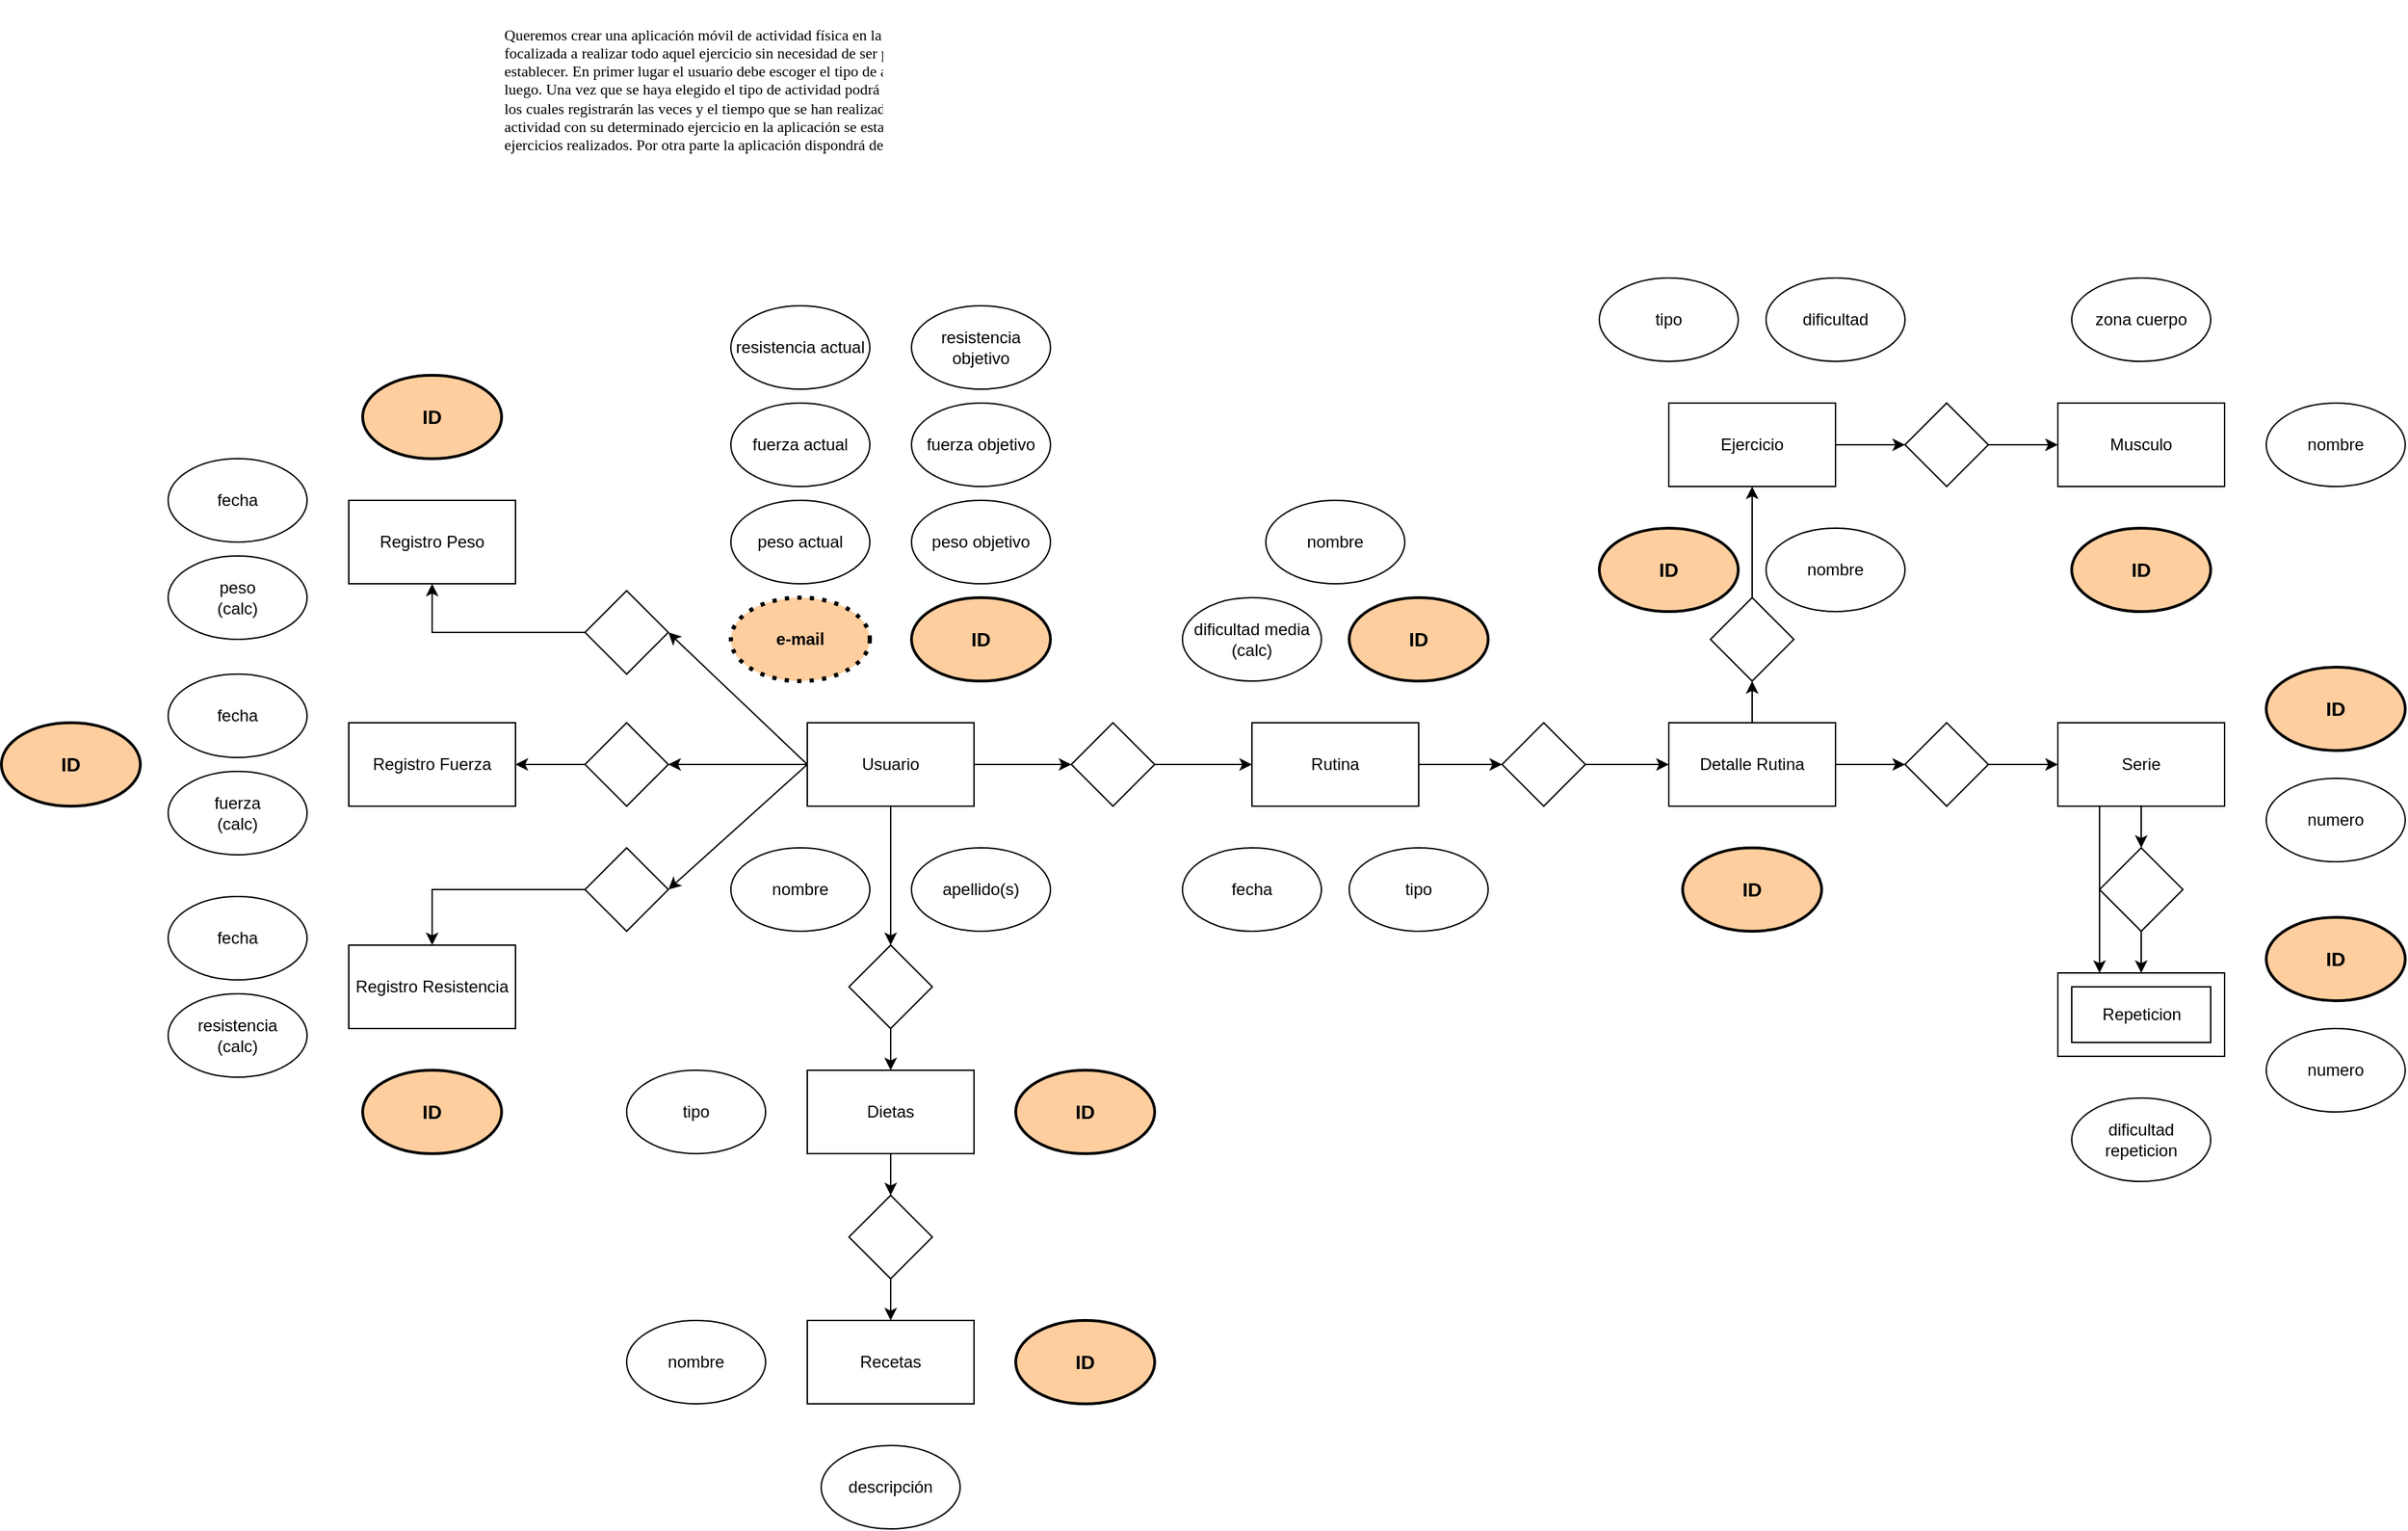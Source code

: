 <mxfile version="22.1.11" type="github">
  <diagram name="Página-1" id="_bR8Y0PelfN_u2xStO4r">
    <mxGraphModel dx="3695" dy="1476" grid="1" gridSize="10" guides="1" tooltips="1" connect="1" arrows="1" fold="1" page="1" pageScale="1" pageWidth="827" pageHeight="1169" math="0" shadow="0">
      <root>
        <mxCell id="0" />
        <mxCell id="1" parent="0" />
        <mxCell id="4WxtduSmjNVkcB8dckDW-1" value="&lt;p style=&quot;line-height: 1.8; margin-top: 0pt; margin-bottom: 0pt; font-size: 11px;&quot; dir=&quot;ltr&quot;&gt;&lt;/p&gt;&lt;div style=&quot;font-size: 11px;&quot;&gt;&lt;/div&gt;&lt;span style=&quot;font-size: 11px; background-color: transparent; font-variant-numeric: normal; font-variant-east-asian: normal; font-variant-alternates: normal; font-variant-position: normal; vertical-align: baseline;&quot;&gt;Queremos crear una aplicación móvil de actividad física en la que se registren de manera individual el usuario y el ejercicio que desea realizar. Esta aplicación está focalizada a realizar todo aquel ejercicio sin necesidad de ser profesional pudiendo elegir el nivel de esfuerzo y de dificultad que desees en la rutina que quieras establecer. En primer lugar el usuario debe escoger el tipo de actividad a la que se quiere someter ya sea cardio, levantamiento de pesas o más tipos que se establecerán luego. Una vez que se haya elegido el tipo de actividad podrá focalizar una&amp;nbsp; o varias zonas del cuerpo que quiera trabajar más y se le darán a disposición unos ejercicios los cuales registrarán las veces y el tiempo que se han realizado así como la dificultad elegida en cada momento de repetición. En segundo lugar después de elegir la actividad con su determinado ejercicio en la aplicación se establecerán las metas a las que quiere llegar el usuario que se organizarán por el registro continuo de los ejercicios realizados. Por otra parte la aplicación dispondrá de un apartado de dietas en las que se podrá elegir una determinada dieta de entre las disponibles.&lt;/span&gt;&lt;p style=&quot;font-size: 11px;&quot;&gt;&lt;/p&gt;&lt;span id=&quot;docs-internal-guid-8e93c218-7fff-2fc9-c52b-f58a5ba16b33&quot; style=&quot;font-size: 11px;&quot;&gt;&lt;/span&gt;" style="text;html=1;strokeColor=none;fillColor=none;align=left;verticalAlign=middle;whiteSpace=wrap;rounded=0;fontSize=11;fontFamily=Verdana;" vertex="1" parent="1">
          <mxGeometry x="40" y="40" width="750" height="140" as="geometry" />
        </mxCell>
        <mxCell id="4WxtduSmjNVkcB8dckDW-85" style="edgeStyle=orthogonalEdgeStyle;rounded=0;orthogonalLoop=1;jettySize=auto;html=1;entryX=0.5;entryY=0;entryDx=0;entryDy=0;" edge="1" parent="1" source="4WxtduSmjNVkcB8dckDW-2" target="4WxtduSmjNVkcB8dckDW-63">
          <mxGeometry relative="1" as="geometry" />
        </mxCell>
        <mxCell id="4WxtduSmjNVkcB8dckDW-89" style="edgeStyle=orthogonalEdgeStyle;rounded=0;orthogonalLoop=1;jettySize=auto;html=1;entryX=1;entryY=0.5;entryDx=0;entryDy=0;" edge="1" parent="1" source="4WxtduSmjNVkcB8dckDW-2" target="4WxtduSmjNVkcB8dckDW-60">
          <mxGeometry relative="1" as="geometry" />
        </mxCell>
        <mxCell id="4WxtduSmjNVkcB8dckDW-90" style="rounded=0;orthogonalLoop=1;jettySize=auto;html=1;exitX=0;exitY=0.5;exitDx=0;exitDy=0;entryX=1;entryY=0.5;entryDx=0;entryDy=0;" edge="1" parent="1" source="4WxtduSmjNVkcB8dckDW-2" target="4WxtduSmjNVkcB8dckDW-59">
          <mxGeometry relative="1" as="geometry" />
        </mxCell>
        <mxCell id="4WxtduSmjNVkcB8dckDW-91" style="rounded=0;orthogonalLoop=1;jettySize=auto;html=1;exitX=0;exitY=0.5;exitDx=0;exitDy=0;entryX=1;entryY=0.5;entryDx=0;entryDy=0;" edge="1" parent="1" source="4WxtduSmjNVkcB8dckDW-2" target="4WxtduSmjNVkcB8dckDW-61">
          <mxGeometry relative="1" as="geometry" />
        </mxCell>
        <mxCell id="4WxtduSmjNVkcB8dckDW-97" style="edgeStyle=orthogonalEdgeStyle;rounded=0;orthogonalLoop=1;jettySize=auto;html=1;entryX=0;entryY=0.5;entryDx=0;entryDy=0;" edge="1" parent="1" source="4WxtduSmjNVkcB8dckDW-2" target="4WxtduSmjNVkcB8dckDW-62">
          <mxGeometry relative="1" as="geometry" />
        </mxCell>
        <mxCell id="4WxtduSmjNVkcB8dckDW-2" value="Usuario" style="rounded=0;whiteSpace=wrap;html=1;" vertex="1" parent="1">
          <mxGeometry x="260" y="560" width="120" height="60" as="geometry" />
        </mxCell>
        <mxCell id="4WxtduSmjNVkcB8dckDW-75" style="edgeStyle=orthogonalEdgeStyle;rounded=0;orthogonalLoop=1;jettySize=auto;html=1;exitX=1;exitY=0.5;exitDx=0;exitDy=0;" edge="1" parent="1" source="4WxtduSmjNVkcB8dckDW-3" target="4WxtduSmjNVkcB8dckDW-68">
          <mxGeometry relative="1" as="geometry" />
        </mxCell>
        <mxCell id="4WxtduSmjNVkcB8dckDW-3" value="Ejercicio" style="rounded=0;whiteSpace=wrap;html=1;" vertex="1" parent="1">
          <mxGeometry x="880" y="330" width="120" height="60" as="geometry" />
        </mxCell>
        <mxCell id="4WxtduSmjNVkcB8dckDW-5" value="dificultad" style="ellipse;whiteSpace=wrap;html=1;" vertex="1" parent="1">
          <mxGeometry x="950" y="240" width="100" height="60" as="geometry" />
        </mxCell>
        <mxCell id="4WxtduSmjNVkcB8dckDW-72" value="" style="edgeStyle=orthogonalEdgeStyle;rounded=0;orthogonalLoop=1;jettySize=auto;html=1;" edge="1" parent="1" source="4WxtduSmjNVkcB8dckDW-10" target="4WxtduSmjNVkcB8dckDW-71">
          <mxGeometry relative="1" as="geometry" />
        </mxCell>
        <mxCell id="4WxtduSmjNVkcB8dckDW-108" style="edgeStyle=orthogonalEdgeStyle;rounded=0;orthogonalLoop=1;jettySize=auto;html=1;exitX=1;exitY=0.5;exitDx=0;exitDy=0;entryX=0;entryY=0.5;entryDx=0;entryDy=0;" edge="1" parent="1" source="4WxtduSmjNVkcB8dckDW-10" target="4WxtduSmjNVkcB8dckDW-107">
          <mxGeometry relative="1" as="geometry" />
        </mxCell>
        <mxCell id="4WxtduSmjNVkcB8dckDW-10" value="Detalle Rutina" style="rounded=0;whiteSpace=wrap;html=1;" vertex="1" parent="1">
          <mxGeometry x="880" y="560" width="120" height="60" as="geometry" />
        </mxCell>
        <mxCell id="4WxtduSmjNVkcB8dckDW-12" value="dificultad repeticion" style="ellipse;whiteSpace=wrap;html=1;" vertex="1" parent="1">
          <mxGeometry x="1170" y="830" width="100" height="60" as="geometry" />
        </mxCell>
        <mxCell id="4WxtduSmjNVkcB8dckDW-13" value="Registro Peso" style="rounded=0;whiteSpace=wrap;html=1;" vertex="1" parent="1">
          <mxGeometry x="-70" y="400" width="120" height="60" as="geometry" />
        </mxCell>
        <mxCell id="4WxtduSmjNVkcB8dckDW-87" style="edgeStyle=orthogonalEdgeStyle;rounded=0;orthogonalLoop=1;jettySize=auto;html=1;entryX=0.5;entryY=0;entryDx=0;entryDy=0;" edge="1" parent="1" source="4WxtduSmjNVkcB8dckDW-14" target="4WxtduSmjNVkcB8dckDW-64">
          <mxGeometry relative="1" as="geometry" />
        </mxCell>
        <mxCell id="4WxtduSmjNVkcB8dckDW-14" value="Dietas" style="rounded=0;whiteSpace=wrap;html=1;" vertex="1" parent="1">
          <mxGeometry x="260" y="810" width="120" height="60" as="geometry" />
        </mxCell>
        <mxCell id="4WxtduSmjNVkcB8dckDW-15" value="tipo" style="ellipse;whiteSpace=wrap;html=1;" vertex="1" parent="1">
          <mxGeometry x="650" y="650" width="100" height="60" as="geometry" />
        </mxCell>
        <mxCell id="4WxtduSmjNVkcB8dckDW-16" value="Musculo" style="rounded=0;whiteSpace=wrap;html=1;" vertex="1" parent="1">
          <mxGeometry x="1160" y="330" width="120" height="60" as="geometry" />
        </mxCell>
        <mxCell id="4WxtduSmjNVkcB8dckDW-17" value="zona cuerpo" style="ellipse;whiteSpace=wrap;html=1;" vertex="1" parent="1">
          <mxGeometry x="1170" y="240" width="100" height="60" as="geometry" />
        </mxCell>
        <mxCell id="4WxtduSmjNVkcB8dckDW-18" value="Recetas" style="rounded=0;whiteSpace=wrap;html=1;" vertex="1" parent="1">
          <mxGeometry x="260" y="990" width="120" height="60" as="geometry" />
        </mxCell>
        <mxCell id="4WxtduSmjNVkcB8dckDW-19" value="apellido(s)" style="ellipse;whiteSpace=wrap;html=1;" vertex="1" parent="1">
          <mxGeometry x="335" y="650" width="100" height="60" as="geometry" />
        </mxCell>
        <mxCell id="4WxtduSmjNVkcB8dckDW-21" value="nombre" style="ellipse;whiteSpace=wrap;html=1;" vertex="1" parent="1">
          <mxGeometry x="205" y="650" width="100" height="60" as="geometry" />
        </mxCell>
        <mxCell id="4WxtduSmjNVkcB8dckDW-22" value="fuerza objetivo" style="ellipse;whiteSpace=wrap;html=1;" vertex="1" parent="1">
          <mxGeometry x="335" y="330" width="100" height="60" as="geometry" />
        </mxCell>
        <mxCell id="4WxtduSmjNVkcB8dckDW-23" value="resistencia objetivo" style="ellipse;whiteSpace=wrap;html=1;" vertex="1" parent="1">
          <mxGeometry x="335" y="260" width="100" height="60" as="geometry" />
        </mxCell>
        <mxCell id="4WxtduSmjNVkcB8dckDW-24" value="fuerza actual" style="ellipse;whiteSpace=wrap;html=1;" vertex="1" parent="1">
          <mxGeometry x="205" y="330" width="100" height="60" as="geometry" />
        </mxCell>
        <mxCell id="4WxtduSmjNVkcB8dckDW-25" value="resistencia actual" style="ellipse;whiteSpace=wrap;html=1;" vertex="1" parent="1">
          <mxGeometry x="205" y="260" width="100" height="60" as="geometry" />
        </mxCell>
        <mxCell id="4WxtduSmjNVkcB8dckDW-26" value="nombre" style="ellipse;whiteSpace=wrap;html=1;" vertex="1" parent="1">
          <mxGeometry x="130" y="990" width="100" height="60" as="geometry" />
        </mxCell>
        <mxCell id="4WxtduSmjNVkcB8dckDW-27" value="Registro Fuerza" style="rounded=0;whiteSpace=wrap;html=1;" vertex="1" parent="1">
          <mxGeometry x="-70" y="560" width="120" height="60" as="geometry" />
        </mxCell>
        <mxCell id="4WxtduSmjNVkcB8dckDW-28" value="Registro Resistencia" style="rounded=0;whiteSpace=wrap;html=1;" vertex="1" parent="1">
          <mxGeometry x="-70" y="720" width="120" height="60" as="geometry" />
        </mxCell>
        <mxCell id="4WxtduSmjNVkcB8dckDW-29" value="fecha" style="ellipse;whiteSpace=wrap;html=1;" vertex="1" parent="1">
          <mxGeometry x="-200" y="370" width="100" height="60" as="geometry" />
        </mxCell>
        <mxCell id="4WxtduSmjNVkcB8dckDW-30" value="peso&lt;br&gt;(calc)" style="ellipse;whiteSpace=wrap;html=1;" vertex="1" parent="1">
          <mxGeometry x="-200" y="440" width="100" height="60" as="geometry" />
        </mxCell>
        <mxCell id="4WxtduSmjNVkcB8dckDW-31" value="fecha" style="ellipse;whiteSpace=wrap;html=1;" vertex="1" parent="1">
          <mxGeometry x="-200" y="525" width="100" height="60" as="geometry" />
        </mxCell>
        <mxCell id="4WxtduSmjNVkcB8dckDW-32" value="fuerza&lt;br&gt;(calc)" style="ellipse;whiteSpace=wrap;html=1;" vertex="1" parent="1">
          <mxGeometry x="-200" y="595" width="100" height="60" as="geometry" />
        </mxCell>
        <mxCell id="4WxtduSmjNVkcB8dckDW-33" value="fecha" style="ellipse;whiteSpace=wrap;html=1;" vertex="1" parent="1">
          <mxGeometry x="-200" y="685" width="100" height="60" as="geometry" />
        </mxCell>
        <mxCell id="4WxtduSmjNVkcB8dckDW-34" value="resistencia&lt;br&gt;(calc)" style="ellipse;whiteSpace=wrap;html=1;" vertex="1" parent="1">
          <mxGeometry x="-200" y="755" width="100" height="60" as="geometry" />
        </mxCell>
        <mxCell id="4WxtduSmjNVkcB8dckDW-81" style="edgeStyle=orthogonalEdgeStyle;rounded=0;orthogonalLoop=1;jettySize=auto;html=1;entryX=0;entryY=0.5;entryDx=0;entryDy=0;" edge="1" parent="1" source="4WxtduSmjNVkcB8dckDW-36" target="4WxtduSmjNVkcB8dckDW-65">
          <mxGeometry relative="1" as="geometry" />
        </mxCell>
        <mxCell id="4WxtduSmjNVkcB8dckDW-36" value="Rutina" style="rounded=0;whiteSpace=wrap;html=1;" vertex="1" parent="1">
          <mxGeometry x="580" y="560" width="120" height="60" as="geometry" />
        </mxCell>
        <mxCell id="4WxtduSmjNVkcB8dckDW-37" value="dificultad media&lt;br&gt;(calc)" style="ellipse;whiteSpace=wrap;html=1;" vertex="1" parent="1">
          <mxGeometry x="530" y="470" width="100" height="60" as="geometry" />
        </mxCell>
        <mxCell id="4WxtduSmjNVkcB8dckDW-38" value="fecha" style="ellipse;whiteSpace=wrap;html=1;" vertex="1" parent="1">
          <mxGeometry x="530" y="650" width="100" height="60" as="geometry" />
        </mxCell>
        <mxCell id="4WxtduSmjNVkcB8dckDW-41" value="peso objetivo" style="ellipse;whiteSpace=wrap;html=1;" vertex="1" parent="1">
          <mxGeometry x="335" y="400" width="100" height="60" as="geometry" />
        </mxCell>
        <mxCell id="4WxtduSmjNVkcB8dckDW-42" value="peso actual" style="ellipse;whiteSpace=wrap;html=1;" vertex="1" parent="1">
          <mxGeometry x="205" y="400" width="100" height="60" as="geometry" />
        </mxCell>
        <mxCell id="4WxtduSmjNVkcB8dckDW-43" value="ID" style="ellipse;whiteSpace=wrap;html=1;strokeWidth=2;fontStyle=1;fontSize=14;fillColor=#FFCE9F;" vertex="1" parent="1">
          <mxGeometry x="335" y="470" width="100" height="60" as="geometry" />
        </mxCell>
        <mxCell id="4WxtduSmjNVkcB8dckDW-44" value="e-mail" style="ellipse;whiteSpace=wrap;html=1;fillColor=#FFCE9F;strokeWidth=3;dashed=1;dashPattern=1 2;fontStyle=1" vertex="1" parent="1">
          <mxGeometry x="205" y="470" width="100" height="60" as="geometry" />
        </mxCell>
        <mxCell id="4WxtduSmjNVkcB8dckDW-45" value="ID" style="ellipse;whiteSpace=wrap;html=1;strokeWidth=2;fontStyle=1;fontSize=14;fillColor=#FFCE9F;" vertex="1" parent="1">
          <mxGeometry x="-60" y="310" width="100" height="60" as="geometry" />
        </mxCell>
        <mxCell id="4WxtduSmjNVkcB8dckDW-46" value="ID" style="ellipse;whiteSpace=wrap;html=1;strokeWidth=2;fontStyle=1;fontSize=14;fillColor=#FFCE9F;" vertex="1" parent="1">
          <mxGeometry x="-320" y="560" width="100" height="60" as="geometry" />
        </mxCell>
        <mxCell id="4WxtduSmjNVkcB8dckDW-47" value="ID" style="ellipse;whiteSpace=wrap;html=1;strokeWidth=2;fontStyle=1;fontSize=14;fillColor=#FFCE9F;" vertex="1" parent="1">
          <mxGeometry x="-60" y="810" width="100" height="60" as="geometry" />
        </mxCell>
        <mxCell id="4WxtduSmjNVkcB8dckDW-48" value="ID" style="ellipse;whiteSpace=wrap;html=1;strokeWidth=2;fontStyle=1;fontSize=14;fillColor=#FFCE9F;" vertex="1" parent="1">
          <mxGeometry x="410" y="810" width="100" height="60" as="geometry" />
        </mxCell>
        <mxCell id="4WxtduSmjNVkcB8dckDW-49" value="ID" style="ellipse;whiteSpace=wrap;html=1;strokeWidth=2;fontStyle=1;fontSize=14;fillColor=#FFCE9F;" vertex="1" parent="1">
          <mxGeometry x="410" y="990" width="100" height="60" as="geometry" />
        </mxCell>
        <mxCell id="4WxtduSmjNVkcB8dckDW-50" value="tipo" style="ellipse;whiteSpace=wrap;html=1;" vertex="1" parent="1">
          <mxGeometry x="130" y="810" width="100" height="60" as="geometry" />
        </mxCell>
        <mxCell id="4WxtduSmjNVkcB8dckDW-51" value="descripción" style="ellipse;whiteSpace=wrap;html=1;" vertex="1" parent="1">
          <mxGeometry x="270" y="1080" width="100" height="60" as="geometry" />
        </mxCell>
        <mxCell id="4WxtduSmjNVkcB8dckDW-52" value="ID" style="ellipse;whiteSpace=wrap;html=1;strokeWidth=2;fontStyle=1;fontSize=14;fillColor=#FFCE9F;" vertex="1" parent="1">
          <mxGeometry x="650" y="470" width="100" height="60" as="geometry" />
        </mxCell>
        <mxCell id="4WxtduSmjNVkcB8dckDW-53" value="ID" style="ellipse;whiteSpace=wrap;html=1;strokeWidth=2;fontStyle=1;fontSize=14;fillColor=#FFCE9F;" vertex="1" parent="1">
          <mxGeometry x="890" y="650" width="100" height="60" as="geometry" />
        </mxCell>
        <mxCell id="4WxtduSmjNVkcB8dckDW-54" value="nombre" style="ellipse;whiteSpace=wrap;html=1;" vertex="1" parent="1">
          <mxGeometry x="590" y="400" width="100" height="60" as="geometry" />
        </mxCell>
        <mxCell id="4WxtduSmjNVkcB8dckDW-56" value="tipo" style="ellipse;whiteSpace=wrap;html=1;" vertex="1" parent="1">
          <mxGeometry x="830" y="240" width="100" height="60" as="geometry" />
        </mxCell>
        <mxCell id="4WxtduSmjNVkcB8dckDW-57" value="ID" style="ellipse;whiteSpace=wrap;html=1;strokeWidth=2;fontStyle=1;fontSize=14;fillColor=#FFCE9F;" vertex="1" parent="1">
          <mxGeometry x="830" y="420" width="100" height="60" as="geometry" />
        </mxCell>
        <mxCell id="4WxtduSmjNVkcB8dckDW-58" value="ID" style="ellipse;whiteSpace=wrap;html=1;strokeWidth=2;fontStyle=1;fontSize=14;fillColor=#FFCE9F;" vertex="1" parent="1">
          <mxGeometry x="1170" y="420" width="100" height="60" as="geometry" />
        </mxCell>
        <mxCell id="4WxtduSmjNVkcB8dckDW-93" style="edgeStyle=orthogonalEdgeStyle;rounded=0;orthogonalLoop=1;jettySize=auto;html=1;entryX=0.5;entryY=1;entryDx=0;entryDy=0;" edge="1" parent="1" source="4WxtduSmjNVkcB8dckDW-59" target="4WxtduSmjNVkcB8dckDW-13">
          <mxGeometry relative="1" as="geometry" />
        </mxCell>
        <mxCell id="4WxtduSmjNVkcB8dckDW-59" value="" style="rhombus;whiteSpace=wrap;html=1;" vertex="1" parent="1">
          <mxGeometry x="100" y="465" width="60" height="60" as="geometry" />
        </mxCell>
        <mxCell id="4WxtduSmjNVkcB8dckDW-95" style="edgeStyle=orthogonalEdgeStyle;rounded=0;orthogonalLoop=1;jettySize=auto;html=1;entryX=1;entryY=0.5;entryDx=0;entryDy=0;" edge="1" parent="1" source="4WxtduSmjNVkcB8dckDW-60" target="4WxtduSmjNVkcB8dckDW-27">
          <mxGeometry relative="1" as="geometry" />
        </mxCell>
        <mxCell id="4WxtduSmjNVkcB8dckDW-60" value="" style="rhombus;whiteSpace=wrap;html=1;" vertex="1" parent="1">
          <mxGeometry x="100" y="560" width="60" height="60" as="geometry" />
        </mxCell>
        <mxCell id="4WxtduSmjNVkcB8dckDW-94" style="edgeStyle=orthogonalEdgeStyle;rounded=0;orthogonalLoop=1;jettySize=auto;html=1;entryX=0.5;entryY=0;entryDx=0;entryDy=0;" edge="1" parent="1" source="4WxtduSmjNVkcB8dckDW-61" target="4WxtduSmjNVkcB8dckDW-28">
          <mxGeometry relative="1" as="geometry" />
        </mxCell>
        <mxCell id="4WxtduSmjNVkcB8dckDW-61" value="" style="rhombus;whiteSpace=wrap;html=1;" vertex="1" parent="1">
          <mxGeometry x="100" y="650" width="60" height="60" as="geometry" />
        </mxCell>
        <mxCell id="4WxtduSmjNVkcB8dckDW-98" style="edgeStyle=orthogonalEdgeStyle;rounded=0;orthogonalLoop=1;jettySize=auto;html=1;entryX=0;entryY=0.5;entryDx=0;entryDy=0;" edge="1" parent="1" source="4WxtduSmjNVkcB8dckDW-62" target="4WxtduSmjNVkcB8dckDW-36">
          <mxGeometry relative="1" as="geometry" />
        </mxCell>
        <mxCell id="4WxtduSmjNVkcB8dckDW-62" value="" style="rhombus;whiteSpace=wrap;html=1;" vertex="1" parent="1">
          <mxGeometry x="450" y="560" width="60" height="60" as="geometry" />
        </mxCell>
        <mxCell id="4WxtduSmjNVkcB8dckDW-86" style="edgeStyle=orthogonalEdgeStyle;rounded=0;orthogonalLoop=1;jettySize=auto;html=1;entryX=0.5;entryY=0;entryDx=0;entryDy=0;" edge="1" parent="1" source="4WxtduSmjNVkcB8dckDW-63" target="4WxtduSmjNVkcB8dckDW-14">
          <mxGeometry relative="1" as="geometry" />
        </mxCell>
        <mxCell id="4WxtduSmjNVkcB8dckDW-63" value="" style="rhombus;whiteSpace=wrap;html=1;" vertex="1" parent="1">
          <mxGeometry x="290" y="720" width="60" height="60" as="geometry" />
        </mxCell>
        <mxCell id="4WxtduSmjNVkcB8dckDW-88" style="edgeStyle=orthogonalEdgeStyle;rounded=0;orthogonalLoop=1;jettySize=auto;html=1;" edge="1" parent="1" source="4WxtduSmjNVkcB8dckDW-64" target="4WxtduSmjNVkcB8dckDW-18">
          <mxGeometry relative="1" as="geometry" />
        </mxCell>
        <mxCell id="4WxtduSmjNVkcB8dckDW-64" value="" style="rhombus;whiteSpace=wrap;html=1;" vertex="1" parent="1">
          <mxGeometry x="290" y="900" width="60" height="60" as="geometry" />
        </mxCell>
        <mxCell id="4WxtduSmjNVkcB8dckDW-82" style="edgeStyle=orthogonalEdgeStyle;rounded=0;orthogonalLoop=1;jettySize=auto;html=1;entryX=0;entryY=0.5;entryDx=0;entryDy=0;" edge="1" parent="1" source="4WxtduSmjNVkcB8dckDW-65" target="4WxtduSmjNVkcB8dckDW-10">
          <mxGeometry relative="1" as="geometry" />
        </mxCell>
        <mxCell id="4WxtduSmjNVkcB8dckDW-65" value="" style="rhombus;whiteSpace=wrap;html=1;" vertex="1" parent="1">
          <mxGeometry x="760" y="560" width="60" height="60" as="geometry" />
        </mxCell>
        <mxCell id="4WxtduSmjNVkcB8dckDW-76" style="edgeStyle=orthogonalEdgeStyle;rounded=0;orthogonalLoop=1;jettySize=auto;html=1;exitX=1;exitY=0.5;exitDx=0;exitDy=0;entryX=0;entryY=0.5;entryDx=0;entryDy=0;" edge="1" parent="1" source="4WxtduSmjNVkcB8dckDW-68" target="4WxtduSmjNVkcB8dckDW-16">
          <mxGeometry relative="1" as="geometry" />
        </mxCell>
        <mxCell id="4WxtduSmjNVkcB8dckDW-68" value="" style="rhombus;whiteSpace=wrap;html=1;" vertex="1" parent="1">
          <mxGeometry x="1050" y="330" width="60" height="60" as="geometry" />
        </mxCell>
        <mxCell id="4WxtduSmjNVkcB8dckDW-69" value="nombre" style="ellipse;whiteSpace=wrap;html=1;" vertex="1" parent="1">
          <mxGeometry x="1310" y="330" width="100" height="60" as="geometry" />
        </mxCell>
        <mxCell id="4WxtduSmjNVkcB8dckDW-70" value="nombre" style="ellipse;whiteSpace=wrap;html=1;" vertex="1" parent="1">
          <mxGeometry x="950" y="420" width="100" height="60" as="geometry" />
        </mxCell>
        <mxCell id="4WxtduSmjNVkcB8dckDW-74" style="edgeStyle=orthogonalEdgeStyle;rounded=0;orthogonalLoop=1;jettySize=auto;html=1;entryX=0.5;entryY=1;entryDx=0;entryDy=0;" edge="1" parent="1" source="4WxtduSmjNVkcB8dckDW-71" target="4WxtduSmjNVkcB8dckDW-3">
          <mxGeometry relative="1" as="geometry" />
        </mxCell>
        <mxCell id="4WxtduSmjNVkcB8dckDW-71" value="" style="rhombus;whiteSpace=wrap;html=1;" vertex="1" parent="1">
          <mxGeometry x="910" y="470" width="60" height="60" as="geometry" />
        </mxCell>
        <mxCell id="4WxtduSmjNVkcB8dckDW-111" style="edgeStyle=orthogonalEdgeStyle;rounded=0;orthogonalLoop=1;jettySize=auto;html=1;exitX=0.5;exitY=1;exitDx=0;exitDy=0;entryX=0.5;entryY=0;entryDx=0;entryDy=0;" edge="1" parent="1" source="4WxtduSmjNVkcB8dckDW-101" target="4WxtduSmjNVkcB8dckDW-110">
          <mxGeometry relative="1" as="geometry" />
        </mxCell>
        <mxCell id="4WxtduSmjNVkcB8dckDW-101" value="Serie" style="rounded=0;whiteSpace=wrap;html=1;" vertex="1" parent="1">
          <mxGeometry x="1160" y="560" width="120" height="60" as="geometry" />
        </mxCell>
        <mxCell id="4WxtduSmjNVkcB8dckDW-102" value="ID" style="ellipse;whiteSpace=wrap;html=1;strokeWidth=2;fontStyle=1;fontSize=14;fillColor=#FFCE9F;" vertex="1" parent="1">
          <mxGeometry x="1310" y="520" width="100" height="60" as="geometry" />
        </mxCell>
        <mxCell id="4WxtduSmjNVkcB8dckDW-103" value="numero" style="ellipse;whiteSpace=wrap;html=1;" vertex="1" parent="1">
          <mxGeometry x="1310" y="600" width="100" height="60" as="geometry" />
        </mxCell>
        <mxCell id="4WxtduSmjNVkcB8dckDW-105" value="ID" style="ellipse;whiteSpace=wrap;html=1;strokeWidth=2;fontStyle=1;fontSize=14;fillColor=#FFCE9F;" vertex="1" parent="1">
          <mxGeometry x="1310" y="700" width="100" height="60" as="geometry" />
        </mxCell>
        <mxCell id="4WxtduSmjNVkcB8dckDW-106" value="numero" style="ellipse;whiteSpace=wrap;html=1;" vertex="1" parent="1">
          <mxGeometry x="1310" y="780" width="100" height="60" as="geometry" />
        </mxCell>
        <mxCell id="4WxtduSmjNVkcB8dckDW-109" style="edgeStyle=orthogonalEdgeStyle;rounded=0;orthogonalLoop=1;jettySize=auto;html=1;exitX=1;exitY=0.5;exitDx=0;exitDy=0;entryX=0;entryY=0.5;entryDx=0;entryDy=0;" edge="1" parent="1" source="4WxtduSmjNVkcB8dckDW-107" target="4WxtduSmjNVkcB8dckDW-101">
          <mxGeometry relative="1" as="geometry" />
        </mxCell>
        <mxCell id="4WxtduSmjNVkcB8dckDW-107" value="" style="rhombus;whiteSpace=wrap;html=1;" vertex="1" parent="1">
          <mxGeometry x="1050" y="560" width="60" height="60" as="geometry" />
        </mxCell>
        <mxCell id="4WxtduSmjNVkcB8dckDW-110" value="" style="rhombus;whiteSpace=wrap;html=1;" vertex="1" parent="1">
          <mxGeometry x="1190" y="650" width="60" height="60" as="geometry" />
        </mxCell>
        <mxCell id="4WxtduSmjNVkcB8dckDW-118" value="" style="group" vertex="1" connectable="0" parent="1">
          <mxGeometry x="1160" y="740" width="120" height="60" as="geometry" />
        </mxCell>
        <mxCell id="4WxtduSmjNVkcB8dckDW-114" value="" style="verticalLabelPosition=bottom;verticalAlign=top;html=1;shape=mxgraph.basic.frame;dx=10;whiteSpace=wrap;" vertex="1" parent="4WxtduSmjNVkcB8dckDW-118">
          <mxGeometry width="120" height="60" as="geometry" />
        </mxCell>
        <mxCell id="4WxtduSmjNVkcB8dckDW-115" value="Repeticion" style="text;html=1;align=center;verticalAlign=middle;resizable=0;points=[];autosize=1;strokeColor=none;fillColor=none;" vertex="1" parent="4WxtduSmjNVkcB8dckDW-118">
          <mxGeometry x="20" y="15" width="80" height="30" as="geometry" />
        </mxCell>
        <mxCell id="4WxtduSmjNVkcB8dckDW-119" style="edgeStyle=orthogonalEdgeStyle;rounded=0;orthogonalLoop=1;jettySize=auto;html=1;exitX=0.25;exitY=1;exitDx=0;exitDy=0;entryX=0;entryY=0;entryDx=30.0;entryDy=0;entryPerimeter=0;" edge="1" parent="1" source="4WxtduSmjNVkcB8dckDW-101" target="4WxtduSmjNVkcB8dckDW-114">
          <mxGeometry relative="1" as="geometry" />
        </mxCell>
        <mxCell id="4WxtduSmjNVkcB8dckDW-120" style="edgeStyle=orthogonalEdgeStyle;rounded=0;orthogonalLoop=1;jettySize=auto;html=1;exitX=0.5;exitY=1;exitDx=0;exitDy=0;entryX=0.5;entryY=0;entryDx=0;entryDy=0;entryPerimeter=0;" edge="1" parent="1" source="4WxtduSmjNVkcB8dckDW-110" target="4WxtduSmjNVkcB8dckDW-114">
          <mxGeometry relative="1" as="geometry" />
        </mxCell>
      </root>
    </mxGraphModel>
  </diagram>
</mxfile>

